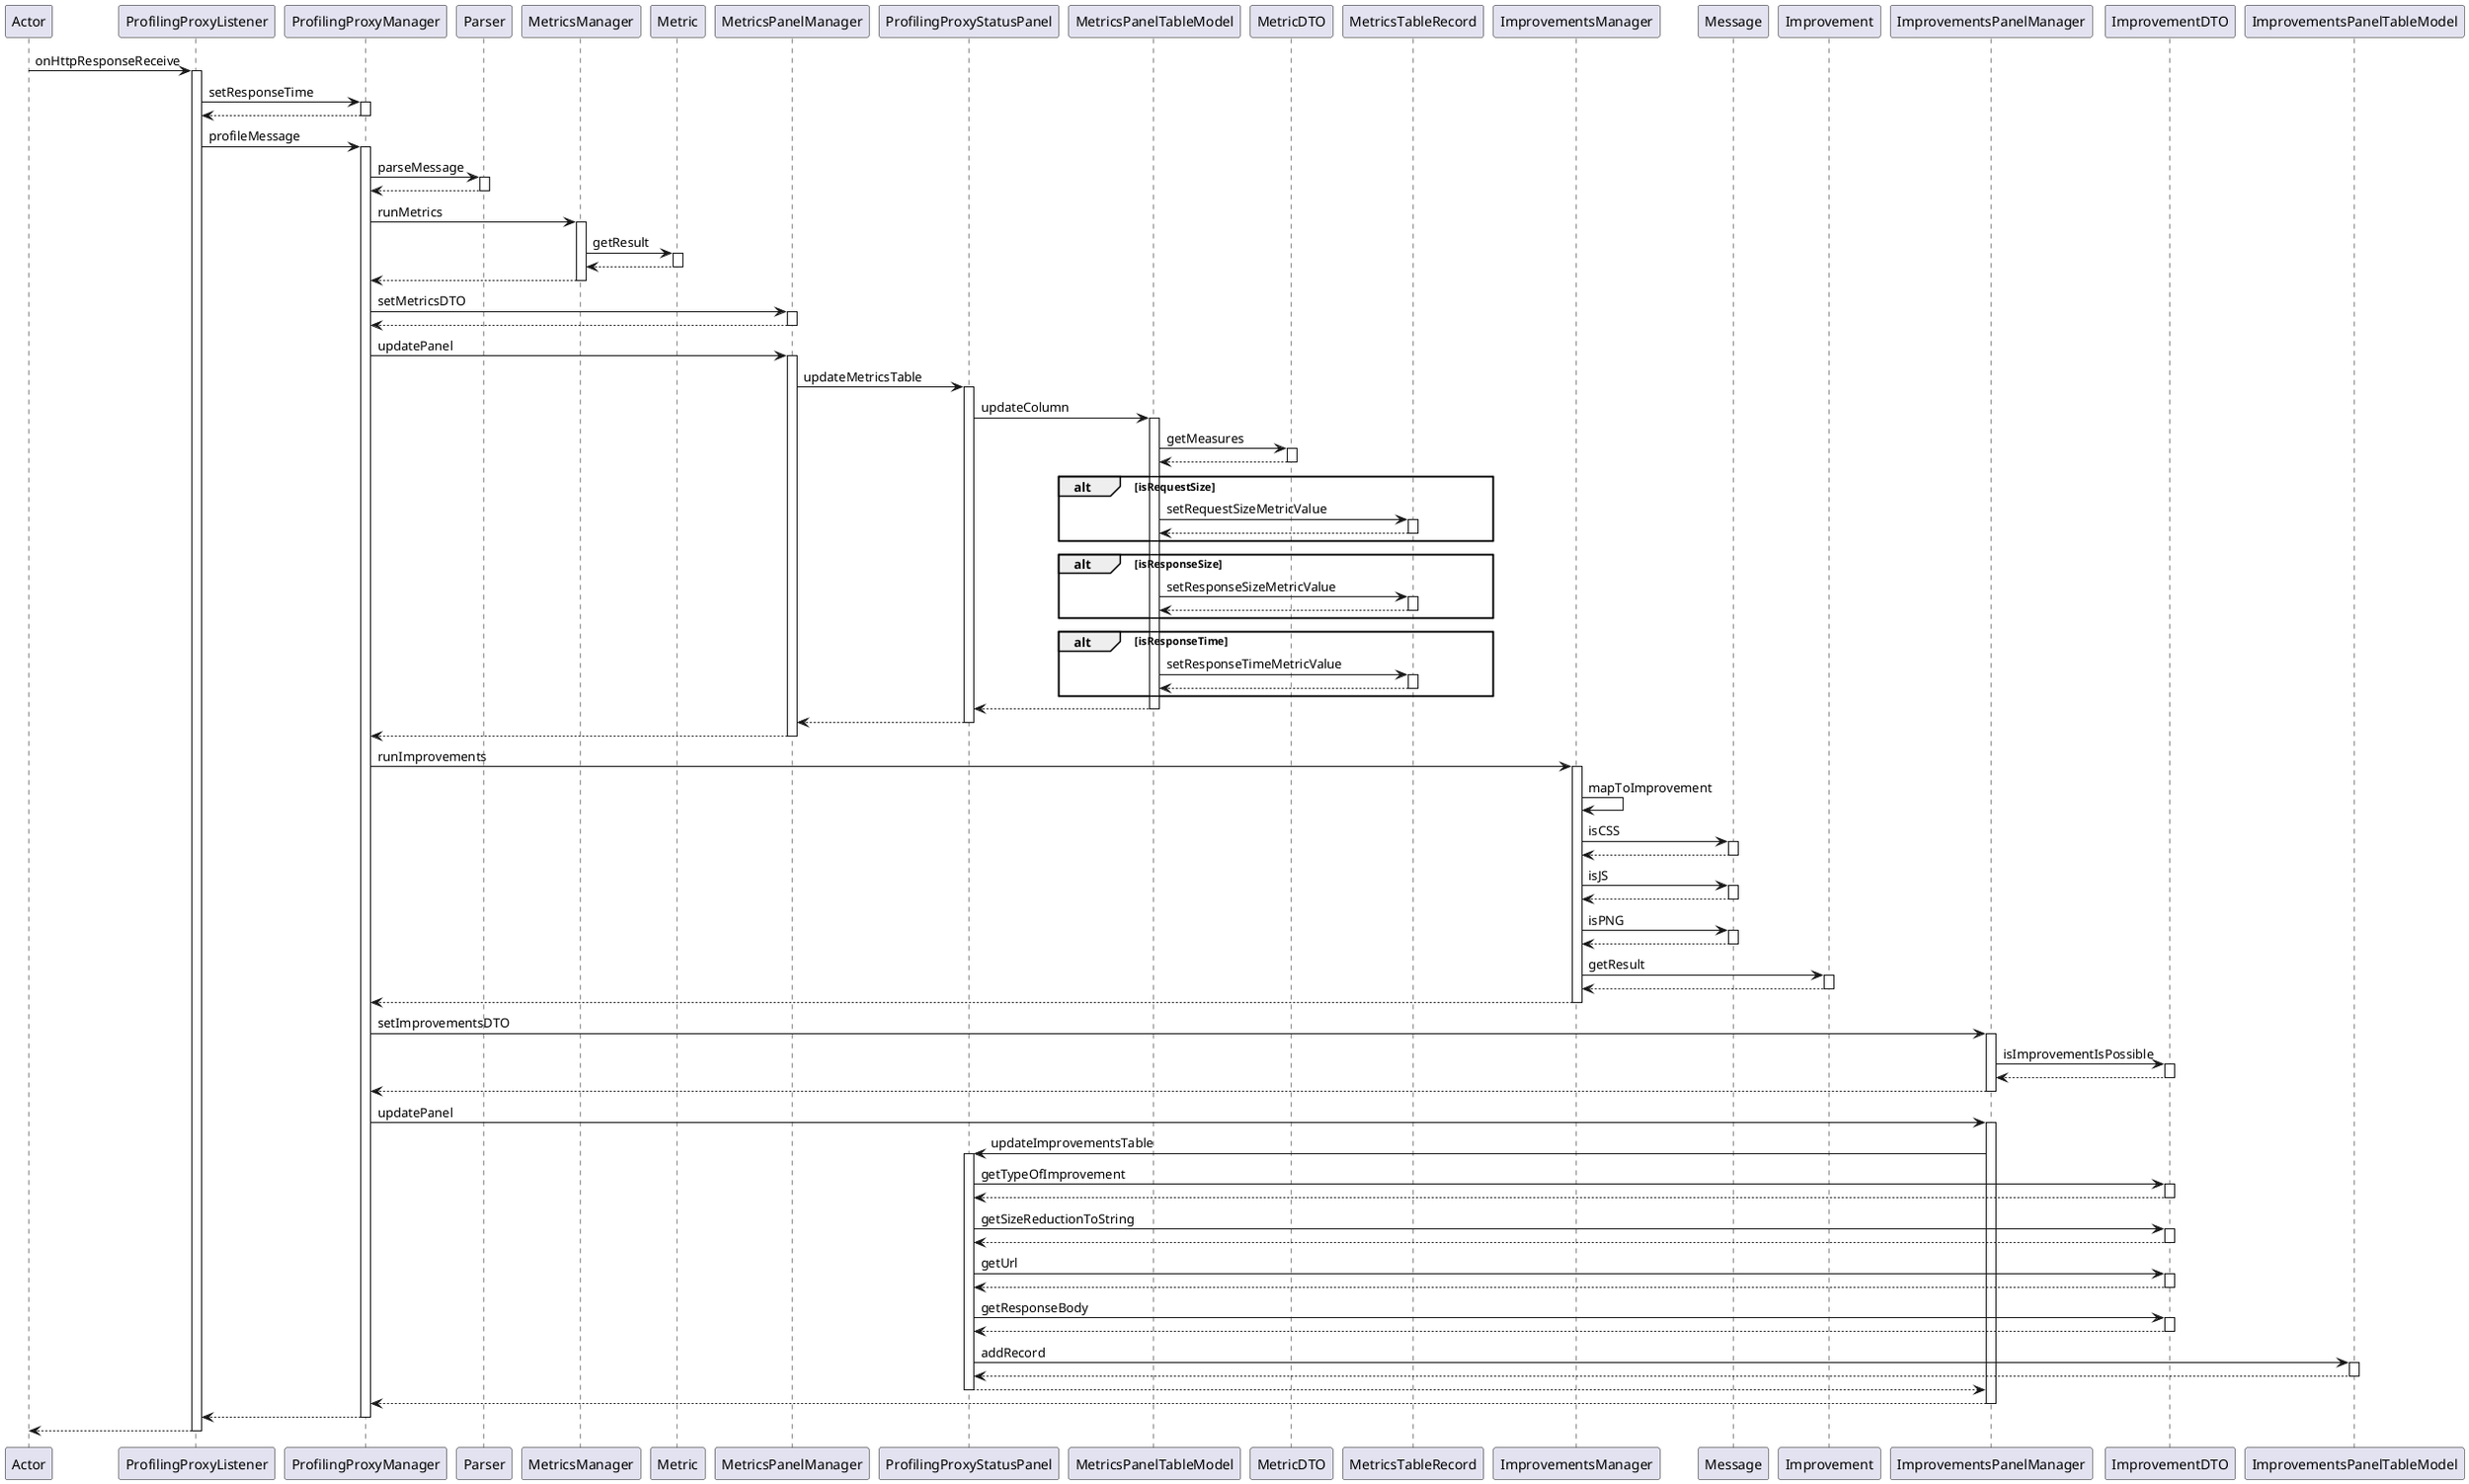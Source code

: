 @startuml
participant Actor
Actor -> ProfilingProxyListener : onHttpResponseReceive
activate ProfilingProxyListener
ProfilingProxyListener -> ProfilingProxyManager : setResponseTime
activate ProfilingProxyManager
ProfilingProxyManager --> ProfilingProxyListener
deactivate ProfilingProxyManager
ProfilingProxyListener -> ProfilingProxyManager : profileMessage
activate ProfilingProxyManager
ProfilingProxyManager -> Parser : parseMessage
activate Parser
Parser --> ProfilingProxyManager
deactivate Parser
ProfilingProxyManager -> MetricsManager : runMetrics
activate MetricsManager
MetricsManager -> Metric : getResult
activate Metric
Metric --> MetricsManager
deactivate Metric
MetricsManager --> ProfilingProxyManager
deactivate MetricsManager
ProfilingProxyManager -> MetricsPanelManager : setMetricsDTO
activate MetricsPanelManager
MetricsPanelManager --> ProfilingProxyManager
deactivate MetricsPanelManager
ProfilingProxyManager -> MetricsPanelManager : updatePanel
activate MetricsPanelManager
MetricsPanelManager -> ProfilingProxyStatusPanel : updateMetricsTable
activate ProfilingProxyStatusPanel
ProfilingProxyStatusPanel -> MetricsPanelTableModel : updateColumn
activate MetricsPanelTableModel
MetricsPanelTableModel -> MetricDTO : getMeasures
activate MetricDTO
MetricDTO --> MetricsPanelTableModel
deactivate MetricDTO

alt isRequestSize
MetricsPanelTableModel -> MetricsTableRecord : setRequestSizeMetricValue
activate MetricsTableRecord
MetricsTableRecord --> MetricsPanelTableModel
deactivate MetricsTableRecord
end

alt isResponseSize
MetricsPanelTableModel -> MetricsTableRecord : setResponseSizeMetricValue
activate MetricsTableRecord
MetricsTableRecord --> MetricsPanelTableModel
deactivate MetricsTableRecord
end
alt isResponseTime
MetricsPanelTableModel -> MetricsTableRecord : setResponseTimeMetricValue
activate MetricsTableRecord
MetricsTableRecord --> MetricsPanelTableModel
deactivate MetricsTableRecord
end
MetricsPanelTableModel --> ProfilingProxyStatusPanel
deactivate MetricsPanelTableModel
ProfilingProxyStatusPanel --> MetricsPanelManager
deactivate ProfilingProxyStatusPanel
MetricsPanelManager --> ProfilingProxyManager
deactivate MetricsPanelManager
ProfilingProxyManager -> ImprovementsManager : runImprovements
activate ImprovementsManager
ImprovementsManager -> ImprovementsManager : mapToImprovement
ImprovementsManager -> Message : isCSS
activate Message
Message --> ImprovementsManager
deactivate Message
ImprovementsManager -> Message : isJS
activate Message
Message --> ImprovementsManager
deactivate Message
ImprovementsManager -> Message : isPNG
activate Message
Message --> ImprovementsManager
deactivate Message
ImprovementsManager -> Improvement : getResult
activate Improvement
Improvement --> ImprovementsManager
deactivate Improvement
ImprovementsManager --> ProfilingProxyManager
deactivate ImprovementsManager
ProfilingProxyManager -> ImprovementsPanelManager : setImprovementsDTO
activate ImprovementsPanelManager
ImprovementsPanelManager -> ImprovementDTO : isImprovementIsPossible
activate ImprovementDTO
ImprovementDTO --> ImprovementsPanelManager
deactivate ImprovementDTO
ImprovementsPanelManager --> ProfilingProxyManager
deactivate ImprovementsPanelManager
ProfilingProxyManager -> ImprovementsPanelManager : updatePanel
activate ImprovementsPanelManager
ImprovementsPanelManager -> ProfilingProxyStatusPanel : updateImprovementsTable
activate ProfilingProxyStatusPanel
ProfilingProxyStatusPanel -> ImprovementDTO : getTypeOfImprovement
activate ImprovementDTO
ImprovementDTO --> ProfilingProxyStatusPanel
deactivate ImprovementDTO
ProfilingProxyStatusPanel -> ImprovementDTO : getSizeReductionToString
activate ImprovementDTO
ImprovementDTO --> ProfilingProxyStatusPanel
deactivate ImprovementDTO
ProfilingProxyStatusPanel -> ImprovementDTO : getUrl
activate ImprovementDTO
ImprovementDTO --> ProfilingProxyStatusPanel
deactivate ImprovementDTO
ProfilingProxyStatusPanel -> ImprovementDTO : getResponseBody
activate ImprovementDTO
ImprovementDTO --> ProfilingProxyStatusPanel
deactivate ImprovementDTO
ProfilingProxyStatusPanel -> ImprovementsPanelTableModel : addRecord
activate ImprovementsPanelTableModel
ImprovementsPanelTableModel --> ProfilingProxyStatusPanel
deactivate ImprovementsPanelTableModel
ProfilingProxyStatusPanel --> ImprovementsPanelManager
deactivate ProfilingProxyStatusPanel
ImprovementsPanelManager --> ProfilingProxyManager
deactivate ImprovementsPanelManager
ProfilingProxyManager --> ProfilingProxyListener
deactivate ProfilingProxyManager
return
@enduml